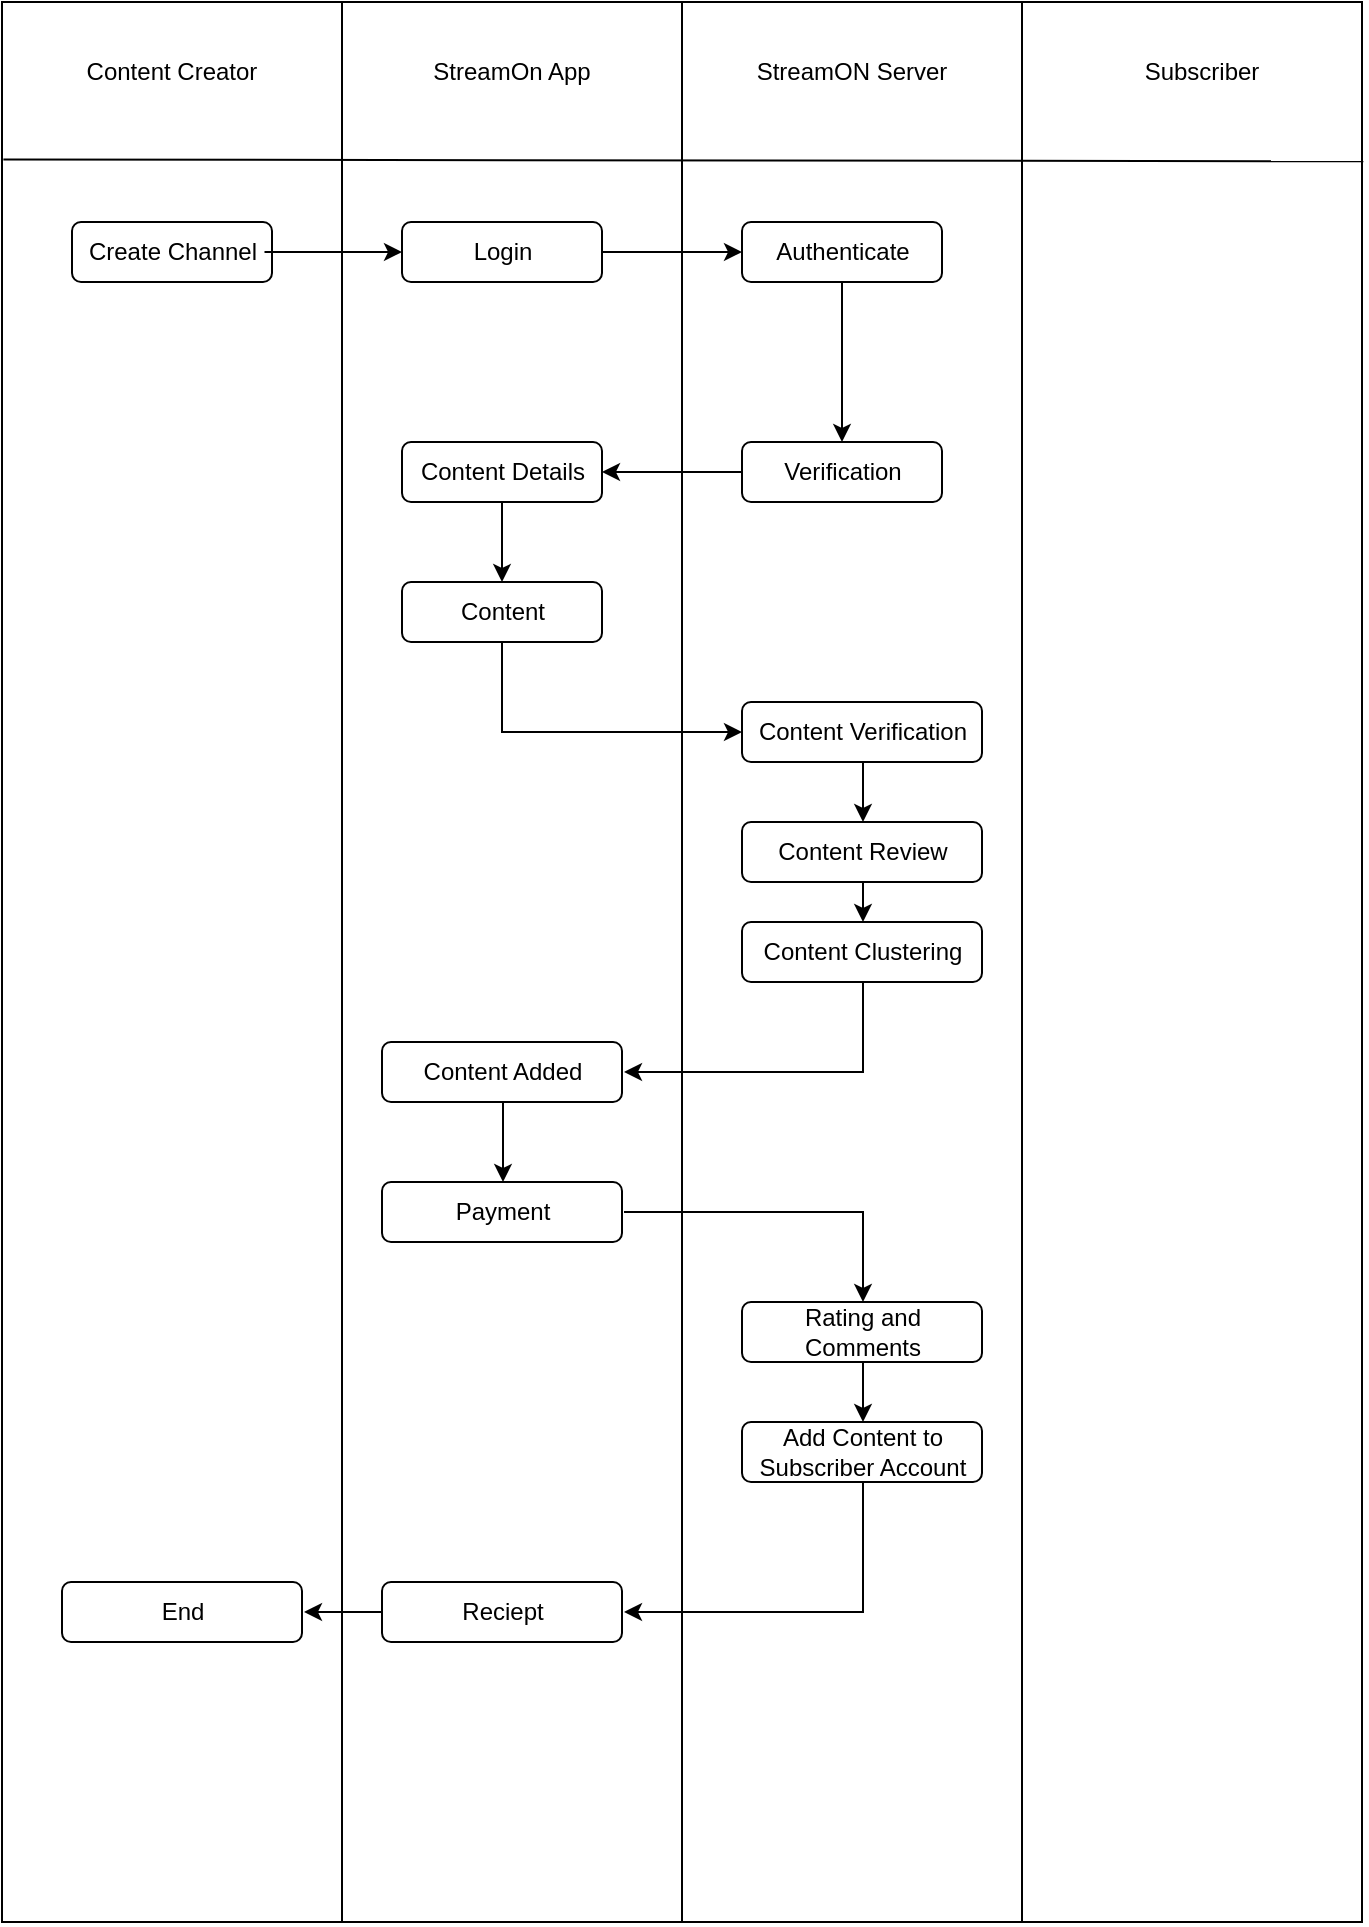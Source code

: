 <mxfile version="21.2.9" type="github">
  <diagram name="Page-1" id="4wXiYpoZzTC1FN60xsnA">
    <mxGraphModel dx="607" dy="328" grid="1" gridSize="10" guides="1" tooltips="1" connect="1" arrows="1" fold="1" page="1" pageScale="1" pageWidth="827" pageHeight="1169" math="0" shadow="0">
      <root>
        <mxCell id="0" />
        <mxCell id="1" parent="0" />
        <mxCell id="PBjHCsHE2_XQYEHWf8Pq-1" value="" style="rounded=0;whiteSpace=wrap;html=1;" vertex="1" parent="1">
          <mxGeometry x="80" y="40" width="680" height="960" as="geometry" />
        </mxCell>
        <mxCell id="PBjHCsHE2_XQYEHWf8Pq-2" value="" style="endArrow=none;html=1;rounded=0;entryX=0.25;entryY=0;entryDx=0;entryDy=0;exitX=0.25;exitY=1;exitDx=0;exitDy=0;" edge="1" parent="1" source="PBjHCsHE2_XQYEHWf8Pq-1" target="PBjHCsHE2_XQYEHWf8Pq-1">
          <mxGeometry width="50" height="50" relative="1" as="geometry">
            <mxPoint x="390" y="270" as="sourcePoint" />
            <mxPoint x="440" y="220" as="targetPoint" />
          </mxGeometry>
        </mxCell>
        <mxCell id="PBjHCsHE2_XQYEHWf8Pq-4" value="" style="endArrow=none;html=1;rounded=0;exitX=0.5;exitY=1;exitDx=0;exitDy=0;entryX=0.5;entryY=0;entryDx=0;entryDy=0;" edge="1" parent="1" source="PBjHCsHE2_XQYEHWf8Pq-1" target="PBjHCsHE2_XQYEHWf8Pq-1">
          <mxGeometry width="50" height="50" relative="1" as="geometry">
            <mxPoint x="390" y="710" as="sourcePoint" />
            <mxPoint x="440" y="660" as="targetPoint" />
          </mxGeometry>
        </mxCell>
        <mxCell id="PBjHCsHE2_XQYEHWf8Pq-5" value="" style="endArrow=none;html=1;rounded=0;entryX=0.75;entryY=0;entryDx=0;entryDy=0;exitX=0.75;exitY=1;exitDx=0;exitDy=0;" edge="1" parent="1" source="PBjHCsHE2_XQYEHWf8Pq-1" target="PBjHCsHE2_XQYEHWf8Pq-1">
          <mxGeometry width="50" height="50" relative="1" as="geometry">
            <mxPoint x="390" y="310" as="sourcePoint" />
            <mxPoint x="440" y="260" as="targetPoint" />
          </mxGeometry>
        </mxCell>
        <mxCell id="PBjHCsHE2_XQYEHWf8Pq-6" value="" style="endArrow=none;html=1;rounded=0;exitX=0.001;exitY=0.082;exitDx=0;exitDy=0;exitPerimeter=0;entryX=1.001;entryY=0.083;entryDx=0;entryDy=0;entryPerimeter=0;" edge="1" parent="1" source="PBjHCsHE2_XQYEHWf8Pq-1" target="PBjHCsHE2_XQYEHWf8Pq-1">
          <mxGeometry width="50" height="50" relative="1" as="geometry">
            <mxPoint x="390" y="210" as="sourcePoint" />
            <mxPoint x="440" y="160" as="targetPoint" />
          </mxGeometry>
        </mxCell>
        <mxCell id="PBjHCsHE2_XQYEHWf8Pq-7" value="Content Creator" style="text;html=1;strokeColor=none;fillColor=none;align=center;verticalAlign=middle;whiteSpace=wrap;rounded=0;" vertex="1" parent="1">
          <mxGeometry x="120" y="60" width="90" height="30" as="geometry" />
        </mxCell>
        <mxCell id="PBjHCsHE2_XQYEHWf8Pq-8" value="StreamON Server" style="text;html=1;strokeColor=none;fillColor=none;align=center;verticalAlign=middle;whiteSpace=wrap;rounded=0;" vertex="1" parent="1">
          <mxGeometry x="450" y="60" width="110" height="30" as="geometry" />
        </mxCell>
        <mxCell id="PBjHCsHE2_XQYEHWf8Pq-9" value="StreamOn App" style="text;html=1;strokeColor=none;fillColor=none;align=center;verticalAlign=middle;whiteSpace=wrap;rounded=0;" vertex="1" parent="1">
          <mxGeometry x="290" y="60" width="90" height="30" as="geometry" />
        </mxCell>
        <mxCell id="PBjHCsHE2_XQYEHWf8Pq-10" value="Subscriber" style="text;html=1;strokeColor=none;fillColor=none;align=center;verticalAlign=middle;whiteSpace=wrap;rounded=0;" vertex="1" parent="1">
          <mxGeometry x="650" y="60" width="60" height="30" as="geometry" />
        </mxCell>
        <mxCell id="PBjHCsHE2_XQYEHWf8Pq-14" value="" style="group" vertex="1" connectable="0" parent="1">
          <mxGeometry x="115" y="150" width="100" height="30" as="geometry" />
        </mxCell>
        <mxCell id="PBjHCsHE2_XQYEHWf8Pq-11" value="" style="rounded=1;whiteSpace=wrap;html=1;" vertex="1" parent="PBjHCsHE2_XQYEHWf8Pq-14">
          <mxGeometry width="100" height="30" as="geometry" />
        </mxCell>
        <mxCell id="PBjHCsHE2_XQYEHWf8Pq-12" value="Create Channel" style="text;html=1;strokeColor=none;fillColor=none;align=center;verticalAlign=middle;whiteSpace=wrap;rounded=0;container=1;" vertex="1" parent="PBjHCsHE2_XQYEHWf8Pq-14">
          <mxGeometry x="3.75" width="92.5" height="30" as="geometry" />
        </mxCell>
        <mxCell id="PBjHCsHE2_XQYEHWf8Pq-18" value="" style="group" vertex="1" connectable="0" parent="1">
          <mxGeometry x="280" y="150" width="100" height="30" as="geometry" />
        </mxCell>
        <mxCell id="PBjHCsHE2_XQYEHWf8Pq-19" value="" style="rounded=1;whiteSpace=wrap;html=1;" vertex="1" parent="PBjHCsHE2_XQYEHWf8Pq-18">
          <mxGeometry width="100" height="30" as="geometry" />
        </mxCell>
        <mxCell id="PBjHCsHE2_XQYEHWf8Pq-20" value="Login" style="text;html=1;strokeColor=none;fillColor=none;align=center;verticalAlign=middle;whiteSpace=wrap;rounded=0;container=1;" vertex="1" parent="PBjHCsHE2_XQYEHWf8Pq-18">
          <mxGeometry x="7.5" width="85" height="30" as="geometry" />
        </mxCell>
        <mxCell id="PBjHCsHE2_XQYEHWf8Pq-21" value="" style="group" vertex="1" connectable="0" parent="1">
          <mxGeometry x="450" y="150" width="100" height="30" as="geometry" />
        </mxCell>
        <mxCell id="PBjHCsHE2_XQYEHWf8Pq-22" value="" style="rounded=1;whiteSpace=wrap;html=1;" vertex="1" parent="PBjHCsHE2_XQYEHWf8Pq-21">
          <mxGeometry width="100" height="30" as="geometry" />
        </mxCell>
        <mxCell id="PBjHCsHE2_XQYEHWf8Pq-23" value="Authenticate" style="text;html=1;strokeColor=none;fillColor=none;align=center;verticalAlign=middle;whiteSpace=wrap;rounded=0;container=1;" vertex="1" parent="PBjHCsHE2_XQYEHWf8Pq-21">
          <mxGeometry x="7.5" width="85" height="30" as="geometry" />
        </mxCell>
        <mxCell id="PBjHCsHE2_XQYEHWf8Pq-24" value="" style="group" vertex="1" connectable="0" parent="1">
          <mxGeometry x="450" y="260" width="100" height="30" as="geometry" />
        </mxCell>
        <mxCell id="PBjHCsHE2_XQYEHWf8Pq-25" value="" style="rounded=1;whiteSpace=wrap;html=1;" vertex="1" parent="PBjHCsHE2_XQYEHWf8Pq-24">
          <mxGeometry width="100" height="30" as="geometry" />
        </mxCell>
        <mxCell id="PBjHCsHE2_XQYEHWf8Pq-26" value="Verification" style="text;html=1;strokeColor=none;fillColor=none;align=center;verticalAlign=middle;whiteSpace=wrap;rounded=0;container=1;" vertex="1" parent="PBjHCsHE2_XQYEHWf8Pq-24">
          <mxGeometry x="7.5" width="85" height="30" as="geometry" />
        </mxCell>
        <mxCell id="PBjHCsHE2_XQYEHWf8Pq-27" value="" style="group" vertex="1" connectable="0" parent="1">
          <mxGeometry x="280" y="260" width="100" height="30" as="geometry" />
        </mxCell>
        <mxCell id="PBjHCsHE2_XQYEHWf8Pq-28" value="" style="rounded=1;whiteSpace=wrap;html=1;" vertex="1" parent="PBjHCsHE2_XQYEHWf8Pq-27">
          <mxGeometry width="100" height="30" as="geometry" />
        </mxCell>
        <mxCell id="PBjHCsHE2_XQYEHWf8Pq-29" value="Content Details" style="text;html=1;strokeColor=none;fillColor=none;align=center;verticalAlign=middle;whiteSpace=wrap;rounded=0;container=1;" vertex="1" parent="PBjHCsHE2_XQYEHWf8Pq-27">
          <mxGeometry x="7.5" width="85" height="30" as="geometry" />
        </mxCell>
        <mxCell id="PBjHCsHE2_XQYEHWf8Pq-30" value="" style="group" vertex="1" connectable="0" parent="1">
          <mxGeometry x="280" y="330" width="100" height="30" as="geometry" />
        </mxCell>
        <mxCell id="PBjHCsHE2_XQYEHWf8Pq-31" value="" style="rounded=1;whiteSpace=wrap;html=1;" vertex="1" parent="PBjHCsHE2_XQYEHWf8Pq-30">
          <mxGeometry width="100" height="30" as="geometry" />
        </mxCell>
        <mxCell id="PBjHCsHE2_XQYEHWf8Pq-32" value="Content" style="text;html=1;strokeColor=none;fillColor=none;align=center;verticalAlign=middle;whiteSpace=wrap;rounded=0;container=1;" vertex="1" parent="PBjHCsHE2_XQYEHWf8Pq-30">
          <mxGeometry x="7.5" width="85" height="30" as="geometry" />
        </mxCell>
        <mxCell id="PBjHCsHE2_XQYEHWf8Pq-33" value="" style="group" vertex="1" connectable="0" parent="1">
          <mxGeometry x="450" y="390" width="130" height="30" as="geometry" />
        </mxCell>
        <mxCell id="PBjHCsHE2_XQYEHWf8Pq-34" value="" style="rounded=1;whiteSpace=wrap;html=1;" vertex="1" parent="PBjHCsHE2_XQYEHWf8Pq-33">
          <mxGeometry width="120" height="30" as="geometry" />
        </mxCell>
        <mxCell id="PBjHCsHE2_XQYEHWf8Pq-35" value="Content Verification" style="text;html=1;strokeColor=none;fillColor=none;align=center;verticalAlign=middle;whiteSpace=wrap;rounded=0;container=1;" vertex="1" parent="PBjHCsHE2_XQYEHWf8Pq-33">
          <mxGeometry width="121" height="30" as="geometry" />
        </mxCell>
        <mxCell id="PBjHCsHE2_XQYEHWf8Pq-38" value="" style="group" vertex="1" connectable="0" parent="1">
          <mxGeometry x="450" y="450" width="130" height="30" as="geometry" />
        </mxCell>
        <mxCell id="PBjHCsHE2_XQYEHWf8Pq-39" value="" style="rounded=1;whiteSpace=wrap;html=1;" vertex="1" parent="PBjHCsHE2_XQYEHWf8Pq-38">
          <mxGeometry width="120" height="30" as="geometry" />
        </mxCell>
        <mxCell id="PBjHCsHE2_XQYEHWf8Pq-40" value="Content Review" style="text;html=1;strokeColor=none;fillColor=none;align=center;verticalAlign=middle;whiteSpace=wrap;rounded=0;container=1;" vertex="1" parent="PBjHCsHE2_XQYEHWf8Pq-38">
          <mxGeometry width="121" height="30" as="geometry" />
        </mxCell>
        <mxCell id="PBjHCsHE2_XQYEHWf8Pq-41" value="" style="group" vertex="1" connectable="0" parent="1">
          <mxGeometry x="270" y="560" width="130" height="30" as="geometry" />
        </mxCell>
        <mxCell id="PBjHCsHE2_XQYEHWf8Pq-42" value="" style="rounded=1;whiteSpace=wrap;html=1;" vertex="1" parent="PBjHCsHE2_XQYEHWf8Pq-41">
          <mxGeometry width="120" height="30" as="geometry" />
        </mxCell>
        <mxCell id="PBjHCsHE2_XQYEHWf8Pq-43" value="Content Added" style="text;html=1;strokeColor=none;fillColor=none;align=center;verticalAlign=middle;whiteSpace=wrap;rounded=0;container=1;" vertex="1" parent="PBjHCsHE2_XQYEHWf8Pq-41">
          <mxGeometry width="121" height="30" as="geometry" />
        </mxCell>
        <mxCell id="PBjHCsHE2_XQYEHWf8Pq-44" value="" style="group" vertex="1" connectable="0" parent="1">
          <mxGeometry x="450" y="500" width="130" height="30" as="geometry" />
        </mxCell>
        <mxCell id="PBjHCsHE2_XQYEHWf8Pq-45" value="" style="rounded=1;whiteSpace=wrap;html=1;" vertex="1" parent="PBjHCsHE2_XQYEHWf8Pq-44">
          <mxGeometry width="120" height="30" as="geometry" />
        </mxCell>
        <mxCell id="PBjHCsHE2_XQYEHWf8Pq-46" value="Content Clustering" style="text;html=1;strokeColor=none;fillColor=none;align=center;verticalAlign=middle;whiteSpace=wrap;rounded=0;container=1;" vertex="1" parent="PBjHCsHE2_XQYEHWf8Pq-44">
          <mxGeometry width="121" height="30" as="geometry" />
        </mxCell>
        <mxCell id="PBjHCsHE2_XQYEHWf8Pq-47" value="" style="group" vertex="1" connectable="0" parent="1">
          <mxGeometry x="270" y="630" width="130" height="30" as="geometry" />
        </mxCell>
        <mxCell id="PBjHCsHE2_XQYEHWf8Pq-48" value="" style="rounded=1;whiteSpace=wrap;html=1;" vertex="1" parent="PBjHCsHE2_XQYEHWf8Pq-47">
          <mxGeometry width="120" height="30" as="geometry" />
        </mxCell>
        <mxCell id="PBjHCsHE2_XQYEHWf8Pq-49" value="Payment" style="text;html=1;strokeColor=none;fillColor=none;align=center;verticalAlign=middle;whiteSpace=wrap;rounded=0;container=1;" vertex="1" parent="PBjHCsHE2_XQYEHWf8Pq-47">
          <mxGeometry width="121" height="30" as="geometry" />
        </mxCell>
        <mxCell id="PBjHCsHE2_XQYEHWf8Pq-50" value="" style="group" vertex="1" connectable="0" parent="1">
          <mxGeometry x="450" y="690" width="130" height="30" as="geometry" />
        </mxCell>
        <mxCell id="PBjHCsHE2_XQYEHWf8Pq-51" value="" style="rounded=1;whiteSpace=wrap;html=1;" vertex="1" parent="PBjHCsHE2_XQYEHWf8Pq-50">
          <mxGeometry width="120" height="30" as="geometry" />
        </mxCell>
        <mxCell id="PBjHCsHE2_XQYEHWf8Pq-52" value="Rating and Comments" style="text;html=1;strokeColor=none;fillColor=none;align=center;verticalAlign=middle;whiteSpace=wrap;rounded=0;container=1;" vertex="1" parent="PBjHCsHE2_XQYEHWf8Pq-50">
          <mxGeometry width="121" height="30" as="geometry" />
        </mxCell>
        <mxCell id="PBjHCsHE2_XQYEHWf8Pq-53" value="" style="group" vertex="1" connectable="0" parent="1">
          <mxGeometry x="450" y="750" width="130" height="30" as="geometry" />
        </mxCell>
        <mxCell id="PBjHCsHE2_XQYEHWf8Pq-54" value="" style="rounded=1;whiteSpace=wrap;html=1;" vertex="1" parent="PBjHCsHE2_XQYEHWf8Pq-53">
          <mxGeometry width="120" height="30" as="geometry" />
        </mxCell>
        <mxCell id="PBjHCsHE2_XQYEHWf8Pq-55" value="Add Content to Subscriber Account" style="text;html=1;strokeColor=none;fillColor=none;align=center;verticalAlign=middle;whiteSpace=wrap;rounded=0;container=1;" vertex="1" parent="PBjHCsHE2_XQYEHWf8Pq-53">
          <mxGeometry width="121" height="30" as="geometry" />
        </mxCell>
        <mxCell id="PBjHCsHE2_XQYEHWf8Pq-56" value="" style="group" vertex="1" connectable="0" parent="1">
          <mxGeometry x="270" y="830" width="130" height="30" as="geometry" />
        </mxCell>
        <mxCell id="PBjHCsHE2_XQYEHWf8Pq-57" value="" style="rounded=1;whiteSpace=wrap;html=1;" vertex="1" parent="PBjHCsHE2_XQYEHWf8Pq-56">
          <mxGeometry width="120" height="30" as="geometry" />
        </mxCell>
        <mxCell id="PBjHCsHE2_XQYEHWf8Pq-58" value="Reciept" style="text;html=1;strokeColor=none;fillColor=none;align=center;verticalAlign=middle;whiteSpace=wrap;rounded=0;container=1;" vertex="1" parent="PBjHCsHE2_XQYEHWf8Pq-56">
          <mxGeometry width="121" height="30" as="geometry" />
        </mxCell>
        <mxCell id="PBjHCsHE2_XQYEHWf8Pq-60" value="" style="group" vertex="1" connectable="0" parent="1">
          <mxGeometry x="110" y="830" width="130" height="30" as="geometry" />
        </mxCell>
        <mxCell id="PBjHCsHE2_XQYEHWf8Pq-61" value="" style="rounded=1;whiteSpace=wrap;html=1;" vertex="1" parent="PBjHCsHE2_XQYEHWf8Pq-60">
          <mxGeometry width="120" height="30" as="geometry" />
        </mxCell>
        <mxCell id="PBjHCsHE2_XQYEHWf8Pq-62" value="End" style="text;html=1;strokeColor=none;fillColor=none;align=center;verticalAlign=middle;whiteSpace=wrap;rounded=0;container=1;" vertex="1" parent="PBjHCsHE2_XQYEHWf8Pq-60">
          <mxGeometry width="121" height="30" as="geometry" />
        </mxCell>
        <mxCell id="PBjHCsHE2_XQYEHWf8Pq-63" style="edgeStyle=orthogonalEdgeStyle;rounded=0;orthogonalLoop=1;jettySize=auto;html=1;entryX=0;entryY=0.5;entryDx=0;entryDy=0;" edge="1" parent="1" source="PBjHCsHE2_XQYEHWf8Pq-12" target="PBjHCsHE2_XQYEHWf8Pq-19">
          <mxGeometry relative="1" as="geometry" />
        </mxCell>
        <mxCell id="PBjHCsHE2_XQYEHWf8Pq-64" style="edgeStyle=orthogonalEdgeStyle;rounded=0;orthogonalLoop=1;jettySize=auto;html=1;exitX=1;exitY=0.5;exitDx=0;exitDy=0;entryX=0;entryY=0.5;entryDx=0;entryDy=0;" edge="1" parent="1" source="PBjHCsHE2_XQYEHWf8Pq-19" target="PBjHCsHE2_XQYEHWf8Pq-22">
          <mxGeometry relative="1" as="geometry" />
        </mxCell>
        <mxCell id="PBjHCsHE2_XQYEHWf8Pq-65" style="edgeStyle=orthogonalEdgeStyle;rounded=0;orthogonalLoop=1;jettySize=auto;html=1;exitX=0.5;exitY=1;exitDx=0;exitDy=0;" edge="1" parent="1" source="PBjHCsHE2_XQYEHWf8Pq-23" target="PBjHCsHE2_XQYEHWf8Pq-26">
          <mxGeometry relative="1" as="geometry" />
        </mxCell>
        <mxCell id="PBjHCsHE2_XQYEHWf8Pq-67" style="edgeStyle=orthogonalEdgeStyle;rounded=0;orthogonalLoop=1;jettySize=auto;html=1;exitX=0.5;exitY=1;exitDx=0;exitDy=0;entryX=0.5;entryY=0;entryDx=0;entryDy=0;" edge="1" parent="1" source="PBjHCsHE2_XQYEHWf8Pq-29" target="PBjHCsHE2_XQYEHWf8Pq-32">
          <mxGeometry relative="1" as="geometry" />
        </mxCell>
        <mxCell id="PBjHCsHE2_XQYEHWf8Pq-68" style="edgeStyle=orthogonalEdgeStyle;rounded=0;orthogonalLoop=1;jettySize=auto;html=1;exitX=0.5;exitY=1;exitDx=0;exitDy=0;entryX=0;entryY=0.5;entryDx=0;entryDy=0;" edge="1" parent="1" source="PBjHCsHE2_XQYEHWf8Pq-32" target="PBjHCsHE2_XQYEHWf8Pq-35">
          <mxGeometry relative="1" as="geometry" />
        </mxCell>
        <mxCell id="PBjHCsHE2_XQYEHWf8Pq-69" style="edgeStyle=orthogonalEdgeStyle;rounded=0;orthogonalLoop=1;jettySize=auto;html=1;exitX=0.5;exitY=1;exitDx=0;exitDy=0;entryX=0.5;entryY=0;entryDx=0;entryDy=0;" edge="1" parent="1" source="PBjHCsHE2_XQYEHWf8Pq-35" target="PBjHCsHE2_XQYEHWf8Pq-40">
          <mxGeometry relative="1" as="geometry" />
        </mxCell>
        <mxCell id="PBjHCsHE2_XQYEHWf8Pq-70" style="edgeStyle=orthogonalEdgeStyle;rounded=0;orthogonalLoop=1;jettySize=auto;html=1;exitX=0.5;exitY=1;exitDx=0;exitDy=0;entryX=0.5;entryY=0;entryDx=0;entryDy=0;" edge="1" parent="1" source="PBjHCsHE2_XQYEHWf8Pq-40" target="PBjHCsHE2_XQYEHWf8Pq-46">
          <mxGeometry relative="1" as="geometry" />
        </mxCell>
        <mxCell id="PBjHCsHE2_XQYEHWf8Pq-71" style="edgeStyle=orthogonalEdgeStyle;rounded=0;orthogonalLoop=1;jettySize=auto;html=1;exitX=0.5;exitY=1;exitDx=0;exitDy=0;entryX=1;entryY=0.5;entryDx=0;entryDy=0;" edge="1" parent="1" source="PBjHCsHE2_XQYEHWf8Pq-46" target="PBjHCsHE2_XQYEHWf8Pq-43">
          <mxGeometry relative="1" as="geometry" />
        </mxCell>
        <mxCell id="PBjHCsHE2_XQYEHWf8Pq-72" style="edgeStyle=orthogonalEdgeStyle;rounded=0;orthogonalLoop=1;jettySize=auto;html=1;exitX=0.5;exitY=1;exitDx=0;exitDy=0;entryX=0.5;entryY=0;entryDx=0;entryDy=0;" edge="1" parent="1" source="PBjHCsHE2_XQYEHWf8Pq-43" target="PBjHCsHE2_XQYEHWf8Pq-49">
          <mxGeometry relative="1" as="geometry" />
        </mxCell>
        <mxCell id="PBjHCsHE2_XQYEHWf8Pq-73" style="edgeStyle=orthogonalEdgeStyle;rounded=0;orthogonalLoop=1;jettySize=auto;html=1;exitX=1;exitY=0.5;exitDx=0;exitDy=0;entryX=0.5;entryY=0;entryDx=0;entryDy=0;" edge="1" parent="1" source="PBjHCsHE2_XQYEHWf8Pq-49" target="PBjHCsHE2_XQYEHWf8Pq-52">
          <mxGeometry relative="1" as="geometry" />
        </mxCell>
        <mxCell id="PBjHCsHE2_XQYEHWf8Pq-74" style="edgeStyle=orthogonalEdgeStyle;rounded=0;orthogonalLoop=1;jettySize=auto;html=1;exitX=0.5;exitY=1;exitDx=0;exitDy=0;entryX=0.5;entryY=0;entryDx=0;entryDy=0;" edge="1" parent="1" source="PBjHCsHE2_XQYEHWf8Pq-52" target="PBjHCsHE2_XQYEHWf8Pq-55">
          <mxGeometry relative="1" as="geometry" />
        </mxCell>
        <mxCell id="PBjHCsHE2_XQYEHWf8Pq-75" style="edgeStyle=orthogonalEdgeStyle;rounded=0;orthogonalLoop=1;jettySize=auto;html=1;exitX=0.5;exitY=1;exitDx=0;exitDy=0;entryX=1;entryY=0.5;entryDx=0;entryDy=0;" edge="1" parent="1" source="PBjHCsHE2_XQYEHWf8Pq-55" target="PBjHCsHE2_XQYEHWf8Pq-58">
          <mxGeometry relative="1" as="geometry" />
        </mxCell>
        <mxCell id="PBjHCsHE2_XQYEHWf8Pq-77" style="edgeStyle=orthogonalEdgeStyle;rounded=0;orthogonalLoop=1;jettySize=auto;html=1;exitX=0;exitY=0.5;exitDx=0;exitDy=0;entryX=1;entryY=0.5;entryDx=0;entryDy=0;" edge="1" parent="1" source="PBjHCsHE2_XQYEHWf8Pq-58" target="PBjHCsHE2_XQYEHWf8Pq-62">
          <mxGeometry relative="1" as="geometry" />
        </mxCell>
        <mxCell id="PBjHCsHE2_XQYEHWf8Pq-78" style="edgeStyle=orthogonalEdgeStyle;rounded=0;orthogonalLoop=1;jettySize=auto;html=1;exitX=0;exitY=0.5;exitDx=0;exitDy=0;entryX=1;entryY=0.5;entryDx=0;entryDy=0;" edge="1" parent="1" source="PBjHCsHE2_XQYEHWf8Pq-25" target="PBjHCsHE2_XQYEHWf8Pq-28">
          <mxGeometry relative="1" as="geometry" />
        </mxCell>
      </root>
    </mxGraphModel>
  </diagram>
</mxfile>
